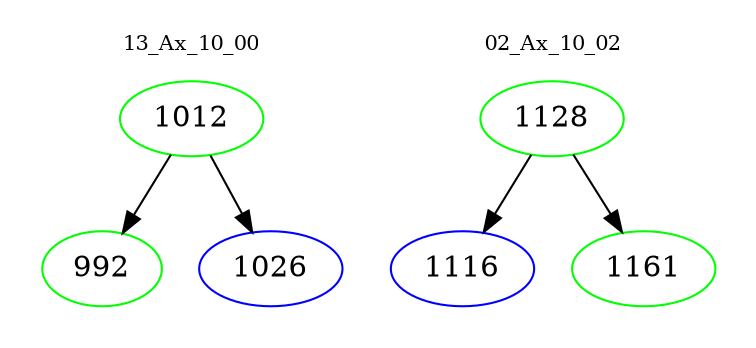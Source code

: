 digraph{
subgraph cluster_0 {
color = white
label = "13_Ax_10_00";
fontsize=10;
T0_1012 [label="1012", color="green"]
T0_1012 -> T0_992 [color="black"]
T0_992 [label="992", color="green"]
T0_1012 -> T0_1026 [color="black"]
T0_1026 [label="1026", color="blue"]
}
subgraph cluster_1 {
color = white
label = "02_Ax_10_02";
fontsize=10;
T1_1128 [label="1128", color="green"]
T1_1128 -> T1_1116 [color="black"]
T1_1116 [label="1116", color="blue"]
T1_1128 -> T1_1161 [color="black"]
T1_1161 [label="1161", color="green"]
}
}

